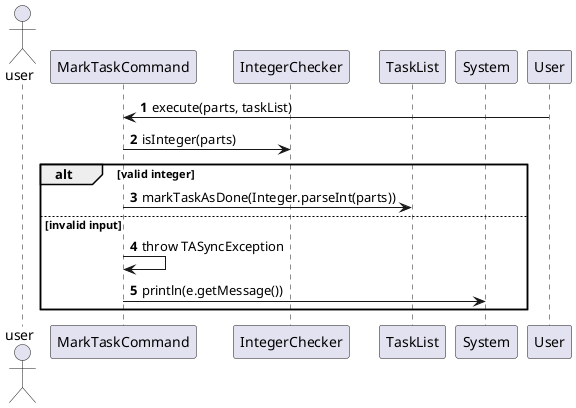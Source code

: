 @startuml
'https://plantuml.com/sequence-diagram

actor user
autonumber

participant "MarkTaskCommand" as MarkCmd
participant "IntegerChecker" as Checker
participant "TaskList" as TaskList
participant "System" as Console

User -> MarkCmd : execute(parts, taskList)

MarkCmd -> Checker : isInteger(parts)
alt valid integer
    MarkCmd -> TaskList : markTaskAsDone(Integer.parseInt(parts))
else invalid input
    MarkCmd -> MarkCmd : throw TASyncException
    MarkCmd -> Console : println(e.getMessage())
end

@enduml
